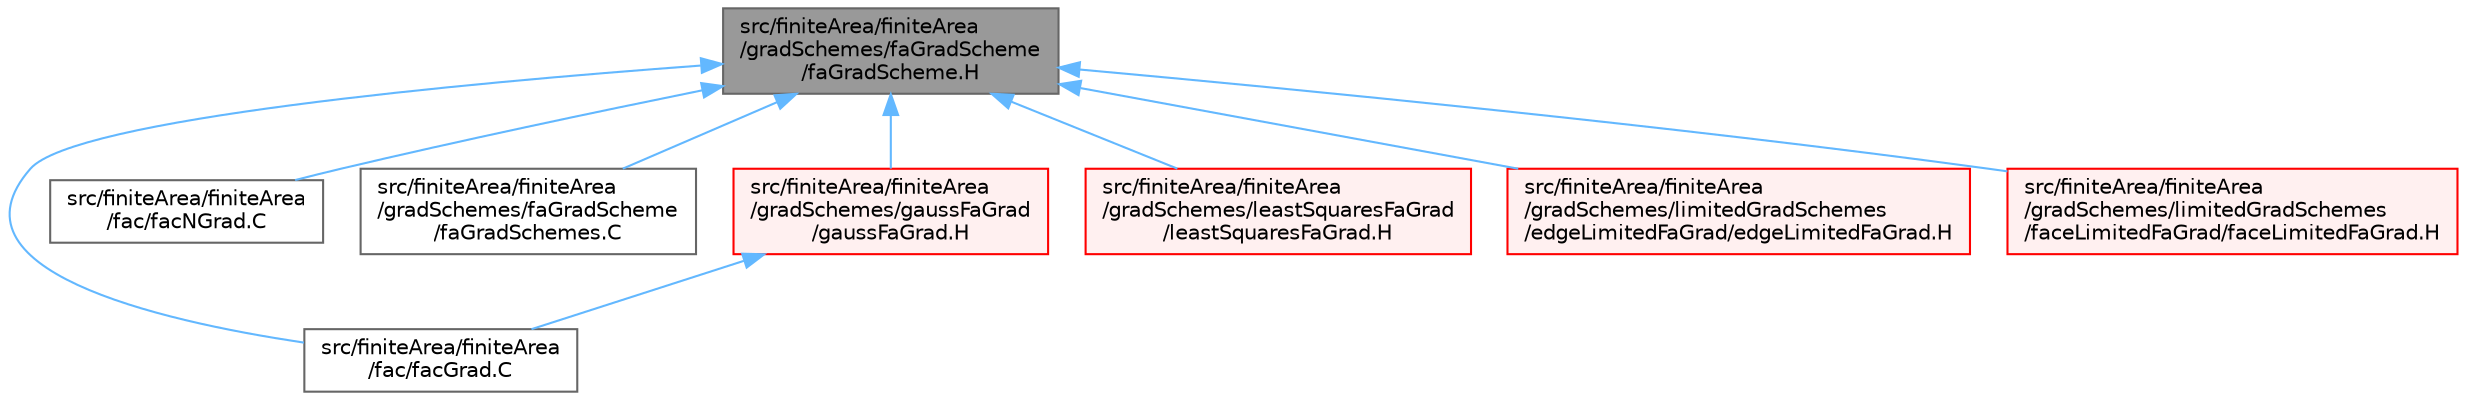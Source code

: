 digraph "src/finiteArea/finiteArea/gradSchemes/faGradScheme/faGradScheme.H"
{
 // LATEX_PDF_SIZE
  bgcolor="transparent";
  edge [fontname=Helvetica,fontsize=10,labelfontname=Helvetica,labelfontsize=10];
  node [fontname=Helvetica,fontsize=10,shape=box,height=0.2,width=0.4];
  Node1 [id="Node000001",label="src/finiteArea/finiteArea\l/gradSchemes/faGradScheme\l/faGradScheme.H",height=0.2,width=0.4,color="gray40", fillcolor="grey60", style="filled", fontcolor="black",tooltip=" "];
  Node1 -> Node2 [id="edge1_Node000001_Node000002",dir="back",color="steelblue1",style="solid",tooltip=" "];
  Node2 [id="Node000002",label="src/finiteArea/finiteArea\l/fac/facGrad.C",height=0.2,width=0.4,color="grey40", fillcolor="white", style="filled",URL="$facGrad_8C.html",tooltip=" "];
  Node1 -> Node3 [id="edge2_Node000001_Node000003",dir="back",color="steelblue1",style="solid",tooltip=" "];
  Node3 [id="Node000003",label="src/finiteArea/finiteArea\l/fac/facNGrad.C",height=0.2,width=0.4,color="grey40", fillcolor="white", style="filled",URL="$facNGrad_8C.html",tooltip=" "];
  Node1 -> Node4 [id="edge3_Node000001_Node000004",dir="back",color="steelblue1",style="solid",tooltip=" "];
  Node4 [id="Node000004",label="src/finiteArea/finiteArea\l/gradSchemes/faGradScheme\l/faGradSchemes.C",height=0.2,width=0.4,color="grey40", fillcolor="white", style="filled",URL="$faGradSchemes_8C.html",tooltip=" "];
  Node1 -> Node5 [id="edge4_Node000001_Node000005",dir="back",color="steelblue1",style="solid",tooltip=" "];
  Node5 [id="Node000005",label="src/finiteArea/finiteArea\l/gradSchemes/gaussFaGrad\l/gaussFaGrad.H",height=0.2,width=0.4,color="red", fillcolor="#FFF0F0", style="filled",URL="$gaussFaGrad_8H.html",tooltip=" "];
  Node5 -> Node2 [id="edge5_Node000005_Node000002",dir="back",color="steelblue1",style="solid",tooltip=" "];
  Node1 -> Node15 [id="edge6_Node000001_Node000015",dir="back",color="steelblue1",style="solid",tooltip=" "];
  Node15 [id="Node000015",label="src/finiteArea/finiteArea\l/gradSchemes/leastSquaresFaGrad\l/leastSquaresFaGrad.H",height=0.2,width=0.4,color="red", fillcolor="#FFF0F0", style="filled",URL="$leastSquaresFaGrad_8H.html",tooltip=" "];
  Node1 -> Node19 [id="edge7_Node000001_Node000019",dir="back",color="steelblue1",style="solid",tooltip=" "];
  Node19 [id="Node000019",label="src/finiteArea/finiteArea\l/gradSchemes/limitedGradSchemes\l/edgeLimitedFaGrad/edgeLimitedFaGrad.H",height=0.2,width=0.4,color="red", fillcolor="#FFF0F0", style="filled",URL="$edgeLimitedFaGrad_8H.html",tooltip=" "];
  Node1 -> Node20 [id="edge8_Node000001_Node000020",dir="back",color="steelblue1",style="solid",tooltip=" "];
  Node20 [id="Node000020",label="src/finiteArea/finiteArea\l/gradSchemes/limitedGradSchemes\l/faceLimitedFaGrad/faceLimitedFaGrad.H",height=0.2,width=0.4,color="red", fillcolor="#FFF0F0", style="filled",URL="$faceLimitedFaGrad_8H.html",tooltip=" "];
}
